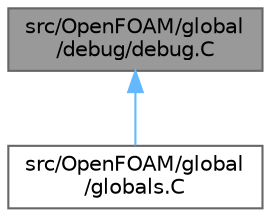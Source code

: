 digraph "src/OpenFOAM/global/debug/debug.C"
{
 // LATEX_PDF_SIZE
  bgcolor="transparent";
  edge [fontname=Helvetica,fontsize=10,labelfontname=Helvetica,labelfontsize=10];
  node [fontname=Helvetica,fontsize=10,shape=box,height=0.2,width=0.4];
  Node1 [id="Node000001",label="src/OpenFOAM/global\l/debug/debug.C",height=0.2,width=0.4,color="gray40", fillcolor="grey60", style="filled", fontcolor="black",tooltip="Class for handling debugging switches."];
  Node1 -> Node2 [id="edge1_Node000001_Node000002",dir="back",color="steelblue1",style="solid",tooltip=" "];
  Node2 [id="Node000002",label="src/OpenFOAM/global\l/globals.C",height=0.2,width=0.4,color="grey40", fillcolor="white", style="filled",URL="$globals_8C.html",tooltip="Define the globals used in the OpenFOAM library. It is important that these are constructed in the ap..."];
}

